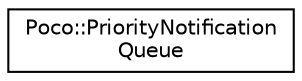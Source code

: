digraph "Graphical Class Hierarchy"
{
 // LATEX_PDF_SIZE
  edge [fontname="Helvetica",fontsize="10",labelfontname="Helvetica",labelfontsize="10"];
  node [fontname="Helvetica",fontsize="10",shape=record];
  rankdir="LR";
  Node0 [label="Poco::PriorityNotification\lQueue",height=0.2,width=0.4,color="black", fillcolor="white", style="filled",URL="$classPoco_1_1PriorityNotificationQueue.html",tooltip=" "];
}

